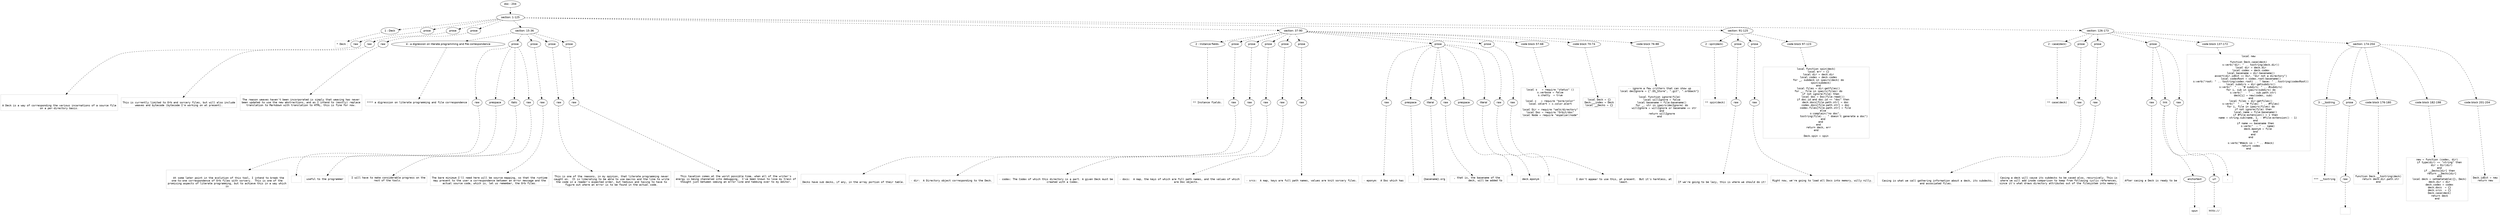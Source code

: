 digraph lpegNode {

node [fontname=Helvetica]
edge [style=dashed]

doc_0 [label="doc - 204"]


doc_0 -> { section_1}
{rank=same; section_1}

section_1 [label="section: 1-125"]


// END RANK doc_0

section_1 -> { header_2 prose_3 prose_4 prose_5 section_6 section_7 section_8 section_9}
{rank=same; header_2 prose_3 prose_4 prose_5 section_6 section_7 section_8 section_9}

header_2 [label="1 : Deck"]

prose_3 [label="prose"]

prose_4 [label="prose"]

prose_5 [label="prose"]

section_6 [label="section: 15-36"]

section_7 [label="section: 37-90"]

section_8 [label="section: 91-125"]

section_9 [label="section: 126-173"]


// END RANK section_1

header_2 -> leaf_10
leaf_10  [color=Gray,shape=rectangle,fontname=Inconsolata,label="* Deck"]
// END RANK header_2

prose_3 -> { raw_11}
{rank=same; raw_11}

raw_11 [label="raw"]


// END RANK prose_3

raw_11 -> leaf_12
leaf_12  [color=Gray,shape=rectangle,fontname=Inconsolata,label="


A Deck is a way of corresponding the various incarnations of a source file
on a per-directory basis.
"]
// END RANK raw_11

prose_4 -> { raw_13}
{rank=same; raw_13}

raw_13 [label="raw"]


// END RANK prose_4

raw_13 -> leaf_14
leaf_14  [color=Gray,shape=rectangle,fontname=Inconsolata,label="
This is currently limited to Orb and sorcery files, but will also include
weaves and bytecode (bytecode I'm working on at present).
"]
// END RANK raw_13

prose_5 -> { raw_15}
{rank=same; raw_15}

raw_15 [label="raw"]


// END RANK prose_5

raw_15 -> leaf_16
leaf_16  [color=Gray,shape=rectangle,fontname=Inconsolata,label="
The reason weaves haven't been incorporated is simply that weaving has never
been updated to use the new abstractions, and as I intend to (mostly) replace
translation to Markdown with translation to HTML, this is fine for now.

"]
// END RANK raw_15

section_6 -> { header_17 prose_18 prose_19 prose_20 prose_21}
{rank=same; header_17 prose_18 prose_19 prose_20 prose_21}

header_17 [label="4 : a digression on literate programming and file correspondence"]

prose_18 [label="prose"]

prose_19 [label="prose"]

prose_20 [label="prose"]

prose_21 [label="prose"]


// END RANK section_6

header_17 -> leaf_22
leaf_22  [color=Gray,shape=rectangle,fontname=Inconsolata,label="**** a digression on literate programming and file correspondence"]
// END RANK header_17

prose_18 -> { raw_23 prespace_24 italic_25 raw_26}
{rank=same; raw_23 prespace_24 italic_25 raw_26}

raw_23 [label="raw"]

prespace_24 [label="prespace"]

italic_25 [label="italic"]

raw_26 [label="raw"]


// END RANK prose_18

raw_23 -> leaf_27
leaf_27  [color=Gray,shape=rectangle,fontname=Inconsolata,label="

  At some later point in the evolution of this tool, I intend to break the
one-to-one correspondence of Orb files with sorcery.  This is one of the
promising aspects of literate programming, but to achieve this in a way which
is"]
// END RANK raw_23

prespace_24 -> leaf_28
leaf_28  [color=Gray,shape=rectangle,fontname=Inconsolata,label=" "]
// END RANK prespace_24

italic_25 -> leaf_29
leaf_29  [color=Gray,shape=rectangle,fontname=Inconsolata,label="useful to the programmer"]
// END RANK italic_25

raw_26 -> leaf_30
leaf_30  [color=Gray,shape=rectangle,fontname=Inconsolata,label=" I will have to make considerable progress on the
rest of the tools.
"]
// END RANK raw_26

prose_19 -> { raw_31}
{rank=same; raw_31}

raw_31 [label="raw"]


// END RANK prose_19

raw_31 -> leaf_32
leaf_32  [color=Gray,shape=rectangle,fontname=Inconsolata,label="
The bare minimum I'll need here will be source mapping, so that the runtime
may present to the user a correspondence between an error message and the
actual source code, which is, let us remember, the Orb files.
"]
// END RANK raw_31

prose_20 -> { raw_33}
{rank=same; raw_33}

raw_33 [label="raw"]


// END RANK prose_20

raw_33 -> leaf_34
leaf_34  [color=Gray,shape=rectangle,fontname=Inconsolata,label="
This is one of the reasons, in my opinion, that literate programming never
caught on.  It is liberating to be able to use macros and the like to write
the code in a reader's expected order, but tedious and taxing to have to
figure out where an error is to be found in the actual code.
"]
// END RANK raw_33

prose_21 -> { raw_35}
{rank=same; raw_35}

raw_35 [label="raw"]


// END RANK prose_21

raw_35 -> leaf_36
leaf_36  [color=Gray,shape=rectangle,fontname=Inconsolata,label="
This taxation comes at the worst possible time, when all of the writer's
energy is being channeled into debugging.  I've been known to lose my train of
thought just between seeing an error line and tabbing over to my editor.

"]
// END RANK raw_35

section_7 -> { header_37 prose_38 prose_39 prose_40 prose_41 prose_42 prose_43 prose_44 codeblock_45 codeblock_46 codeblock_47}
{rank=same; header_37 prose_38 prose_39 prose_40 prose_41 prose_42 prose_43 prose_44 codeblock_45 codeblock_46 codeblock_47}

header_37 [label="2 : Instance fields."]

prose_38 [label="prose"]

prose_39 [label="prose"]

prose_40 [label="prose"]

prose_41 [label="prose"]

prose_42 [label="prose"]

prose_43 [label="prose"]

prose_44 [label="prose"]

codeblock_45 [label="code block 57-68"]

codeblock_46 [label="code block 70-74"]

codeblock_47 [label="code block 76-88"]


// END RANK section_7

header_37 -> leaf_48
leaf_48  [color=Gray,shape=rectangle,fontname=Inconsolata,label="** Instance fields."]
// END RANK header_37

prose_38 -> { raw_49}
{rank=same; raw_49}

raw_49 [label="raw"]


// END RANK prose_38

raw_49 -> leaf_50
leaf_50  [color=Gray,shape=rectangle,fontname=Inconsolata,label="

Decks have sub decks, if any, in the array portion of their table.
"]
// END RANK raw_49

prose_39 -> { raw_51}
{rank=same; raw_51}

raw_51 [label="raw"]


// END RANK prose_39

raw_51 -> leaf_52
leaf_52  [color=Gray,shape=rectangle,fontname=Inconsolata,label="
- dir:  A Directory object corresponding to the Deck.
"]
// END RANK raw_51

prose_40 -> { raw_53}
{rank=same; raw_53}

raw_53 [label="raw"]


// END RANK prose_40

raw_53 -> leaf_54
leaf_54  [color=Gray,shape=rectangle,fontname=Inconsolata,label="
- codex: The Codex of which this directory is a part. A given Deck must be
         created with a Codex.
"]
// END RANK raw_53

prose_41 -> { raw_55}
{rank=same; raw_55}

raw_55 [label="raw"]


// END RANK prose_41

raw_55 -> leaf_56
leaf_56  [color=Gray,shape=rectangle,fontname=Inconsolata,label="
- docs:  A map, the keys of which are full path names, and the values of which
         are Doc objects.
"]
// END RANK raw_55

prose_42 -> { raw_57}
{rank=same; raw_57}

raw_57 [label="raw"]


// END RANK prose_42

raw_57 -> leaf_58
leaf_58  [color=Gray,shape=rectangle,fontname=Inconsolata,label="
- srcs:  A map, keys are full path names, values are knit sorcery files.
"]
// END RANK raw_57

prose_43 -> { raw_59 prespace_60 literal_61 raw_62 prespace_63 literal_64 raw_65}
{rank=same; raw_59 prespace_60 literal_61 raw_62 prespace_63 literal_64 raw_65}

raw_59 [label="raw"]

prespace_60 [label="prespace"]

literal_61 [label="literal"]

raw_62 [label="raw"]

prespace_63 [label="prespace"]

literal_64 [label="literal"]

raw_65 [label="raw"]


// END RANK prose_43

raw_59 -> leaf_66
leaf_66  [color=Gray,shape=rectangle,fontname=Inconsolata,label="
- eponym:  A Doc which has"]
// END RANK raw_59

prespace_60 -> leaf_67
leaf_67  [color=Gray,shape=rectangle,fontname=Inconsolata,label=" "]
// END RANK prespace_60

literal_61 -> leaf_68
leaf_68  [color=Gray,shape=rectangle,fontname=Inconsolata,label="{basename}.org"]
// END RANK literal_61

raw_62 -> leaf_69
leaf_69  [color=Gray,shape=rectangle,fontname=Inconsolata,label=", that is, the basename of the
           deck, will be added to"]
// END RANK raw_62

prespace_63 -> leaf_70
leaf_70  [color=Gray,shape=rectangle,fontname=Inconsolata,label=" "]
// END RANK prespace_63

literal_64 -> leaf_71
leaf_71  [color=Gray,shape=rectangle,fontname=Inconsolata,label="deck.eponym"]
// END RANK literal_64

raw_65 -> leaf_72
leaf_72  [color=Gray,shape=rectangle,fontname=Inconsolata,label=".
"]
// END RANK raw_65

prose_44 -> { raw_73}
{rank=same; raw_73}

raw_73 [label="raw"]


// END RANK prose_44

raw_73 -> leaf_74
leaf_74  [color=Gray,shape=rectangle,fontname=Inconsolata,label="
           I don't appear to use this, at present.  But it's harmless, at
           least.
"]
// END RANK raw_73

codeblock_45 -> leaf_75
leaf_75  [color=Gray,shape=rectangle,fontname=Inconsolata,label="local s   = require \"status\" ()
s.verbose = false
s.chatty  = true

local c   = require \"kore/color\"
local cAlert = c.color.alert

local Dir = require \"walk/directory\"
local Doc = require \"Orbit/doc\"
local Node = require \"espalier/node\""]
// END RANK codeblock_45

codeblock_46 -> leaf_76
leaf_76  [color=Gray,shape=rectangle,fontname=Inconsolata,label="local Deck = {}
Deck.__index = Deck
local __Decks = {}"]
// END RANK codeblock_46

codeblock_47 -> leaf_77
leaf_77  [color=Gray,shape=rectangle,fontname=Inconsolata,label="-- ignore a few critters that can show up
local decIgnore = {\".DS_Store\", \".git\", \".orbback\"}

local function ignore(file)
   local willIgnore = false
   local basename = file:basename()
   for _, str in ipairs(decIgnore) do
      willIgnore = willIgnore or basename == str
   end
   return willIgnore
end"]
// END RANK codeblock_47

section_8 -> { header_78 prose_79 prose_80 codeblock_81}
{rank=same; header_78 prose_79 prose_80 codeblock_81}

header_78 [label="2 : spin(deck)"]

prose_79 [label="prose"]

prose_80 [label="prose"]

codeblock_81 [label="code block 97-123"]


// END RANK section_8

header_78 -> leaf_82
leaf_82  [color=Gray,shape=rectangle,fontname=Inconsolata,label="** spin(deck)"]
// END RANK header_78

prose_79 -> { raw_83}
{rank=same; raw_83}

raw_83 [label="raw"]


// END RANK prose_79

raw_83 -> leaf_84
leaf_84  [color=Gray,shape=rectangle,fontname=Inconsolata,label="

If we're going to be lazy, this is where we should do it!
"]
// END RANK raw_83

prose_80 -> { raw_85}
{rank=same; raw_85}

raw_85 [label="raw"]


// END RANK prose_80

raw_85 -> leaf_86
leaf_86  [color=Gray,shape=rectangle,fontname=Inconsolata,label="
Right now, we're going to load all Docs into memory, willy nilly.
"]
// END RANK raw_85

codeblock_81 -> leaf_87
leaf_87  [color=Gray,shape=rectangle,fontname=Inconsolata,label="local function spin(deck)
   local err = {}
   local dir = deck.dir
   local codex = deck.codex
   for _, subdeck in ipairs(deck) do
      spin(subdeck)
   end
   local files = dir:getfiles()
   for _, file in ipairs(files) do
      if not ignore(file) then
         local doc = Doc(file:read())
         if doc.id and doc.id == \"doc\" then
            deck.docs[file.path.str] = doc
            codex.docs[file.path.str] = doc
            codex.files[file.path.str] = file
         else
            s:complain(\"no doc\",
                       tostring(file) .. \" doesn't generate a doc\")
         end
      end
   end
   return deck, err
end

Deck.spin = spin"]
// END RANK codeblock_81

section_9 -> { header_88 prose_89 prose_90 prose_91 codeblock_92 section_93}
{rank=same; header_88 prose_89 prose_90 prose_91 codeblock_92 section_93}

header_88 [label="2 : case(deck)"]

prose_89 [label="prose"]

prose_90 [label="prose"]

prose_91 [label="prose"]

codeblock_92 [label="code block 137-172"]

section_93 [label="section: 174-204"]


// END RANK section_9

header_88 -> leaf_94
leaf_94  [color=Gray,shape=rectangle,fontname=Inconsolata,label="** case(deck)"]
// END RANK header_88

prose_89 -> { raw_95}
{rank=same; raw_95}

raw_95 [label="raw"]


// END RANK prose_89

raw_95 -> leaf_96
leaf_96  [color=Gray,shape=rectangle,fontname=Inconsolata,label="

  Casing is what we call gathering information about a deck, its subdecks,
and associated files.
"]
// END RANK raw_95

prose_90 -> { raw_97}
{rank=same; raw_97}

raw_97 [label="raw"]


// END RANK prose_90

raw_97 -> leaf_98
leaf_98  [color=Gray,shape=rectangle,fontname=Inconsolata,label="
Casing a deck will cause its subdecks to be cased also, recursively. This is
where we will add inode comparison to keep from following cyclic references,
since it's what draws directory attributes out of the filesystem into memory.
"]
// END RANK raw_97

prose_91 -> { raw_99 link_100 raw_101}
{rank=same; raw_99 link_100 raw_101}

raw_99 [label="raw"]

link_100 [label="link"]

raw_101 [label="raw"]


// END RANK prose_91

raw_99 -> leaf_102
leaf_102  [color=Gray,shape=rectangle,fontname=Inconsolata,label="
After casing a Deck is ready to be "]
// END RANK raw_99

link_100 -> { anchortext_103 url_104}
{rank=same; anchortext_103 url_104}

anchortext_103 [label="anchortext"]

url_104 [label="url"]


// END RANK link_100

anchortext_103 -> leaf_105
leaf_105  [color=Gray,shape=rectangle,fontname=Inconsolata,label="spun"]
// END RANK anchortext_103

url_104 -> leaf_106
leaf_106  [color=Gray,shape=rectangle,fontname=Inconsolata,label="httk://"]
// END RANK url_104

raw_101 -> leaf_107
leaf_107  [color=Gray,shape=rectangle,fontname=Inconsolata,label=".
"]
// END RANK raw_101

codeblock_92 -> leaf_108
leaf_108  [color=Gray,shape=rectangle,fontname=Inconsolata,label="local new

function Deck.case(deck)
   s:verb(\"dir: \" .. tostring(deck.dir))
   local dir = deck.dir
   local codex = deck.codex
   local basename = dir:basename()
   assert(dir.idEst == Dir, \"dir not a directory\")
   local codexRoot = codex.root:basename()
   s:verb(\"root: \" .. tostring(codex.root) .. \" base: \" ..tostring(codexRoot))
   local subdirs = dir:getsubdirs()
   s:verb(\"  \" .. \"# subdirs: \" .. #subdirs)
   for i, sub in ipairs(subdirs) do
      s:verb(\"  - \" .. sub.path.str)
      deck[i] = new(codex, sub)
   end
   local files = dir:getfiles()
   s:verb(\"  \" .. \"# files: \" .. #files)
   for i, file in ipairs(files) do
      if not ignore(file) then
         local name = file:basename()
         if #file:extension() > 1 then
            name = string.sub(name, 1, - #file:extension() - 1)
         end
         if name == basename then
            s:verb(\"  ~ \" .. name)
            deck.eponym = file
         end
      end
   end

   s:verb(\"#deck is : \" .. #deck)
   return codex
end"]
// END RANK codeblock_92

section_93 -> { header_109 prose_110 codeblock_111 codeblock_112 codeblock_113}
{rank=same; header_109 prose_110 codeblock_111 codeblock_112 codeblock_113}

header_109 [label="3 : __tostring"]

prose_110 [label="prose"]

codeblock_111 [label="code block 176-180"]

codeblock_112 [label="code block 182-198"]

codeblock_113 [label="code block 201-204"]


// END RANK section_93

header_109 -> leaf_114
leaf_114  [color=Gray,shape=rectangle,fontname=Inconsolata,label="*** __tostring"]
// END RANK header_109

prose_110 -> { raw_115}
{rank=same; raw_115}

raw_115 [label="raw"]


// END RANK prose_110

raw_115 -> leaf_116
leaf_116  [color=Gray,shape=rectangle,fontname=Inconsolata,label="
"]
// END RANK raw_115

codeblock_111 -> leaf_117
leaf_117  [color=Gray,shape=rectangle,fontname=Inconsolata,label="function Deck.__tostring(deck)
   return deck.dir.path.str
end"]
// END RANK codeblock_111

codeblock_112 -> leaf_118
leaf_118  [color=Gray,shape=rectangle,fontname=Inconsolata,label="new = function (codex, dir)
   if type(dir) == \"string\" then
      dir = Dir(dir)
   end
   if __Decks[dir] then
      return __Decks[dir]
   end
   local deck = setmetatable({}, Deck)
   deck.dir = dir
   deck.codex = codex
   deck.docs  = {}
   deck.srcs  = {}
   Deck.case(deck)
   return deck
end"]
// END RANK codeblock_112

codeblock_113 -> leaf_119
leaf_119  [color=Gray,shape=rectangle,fontname=Inconsolata,label="Deck.idEst = new
return new"]
// END RANK codeblock_113


}
